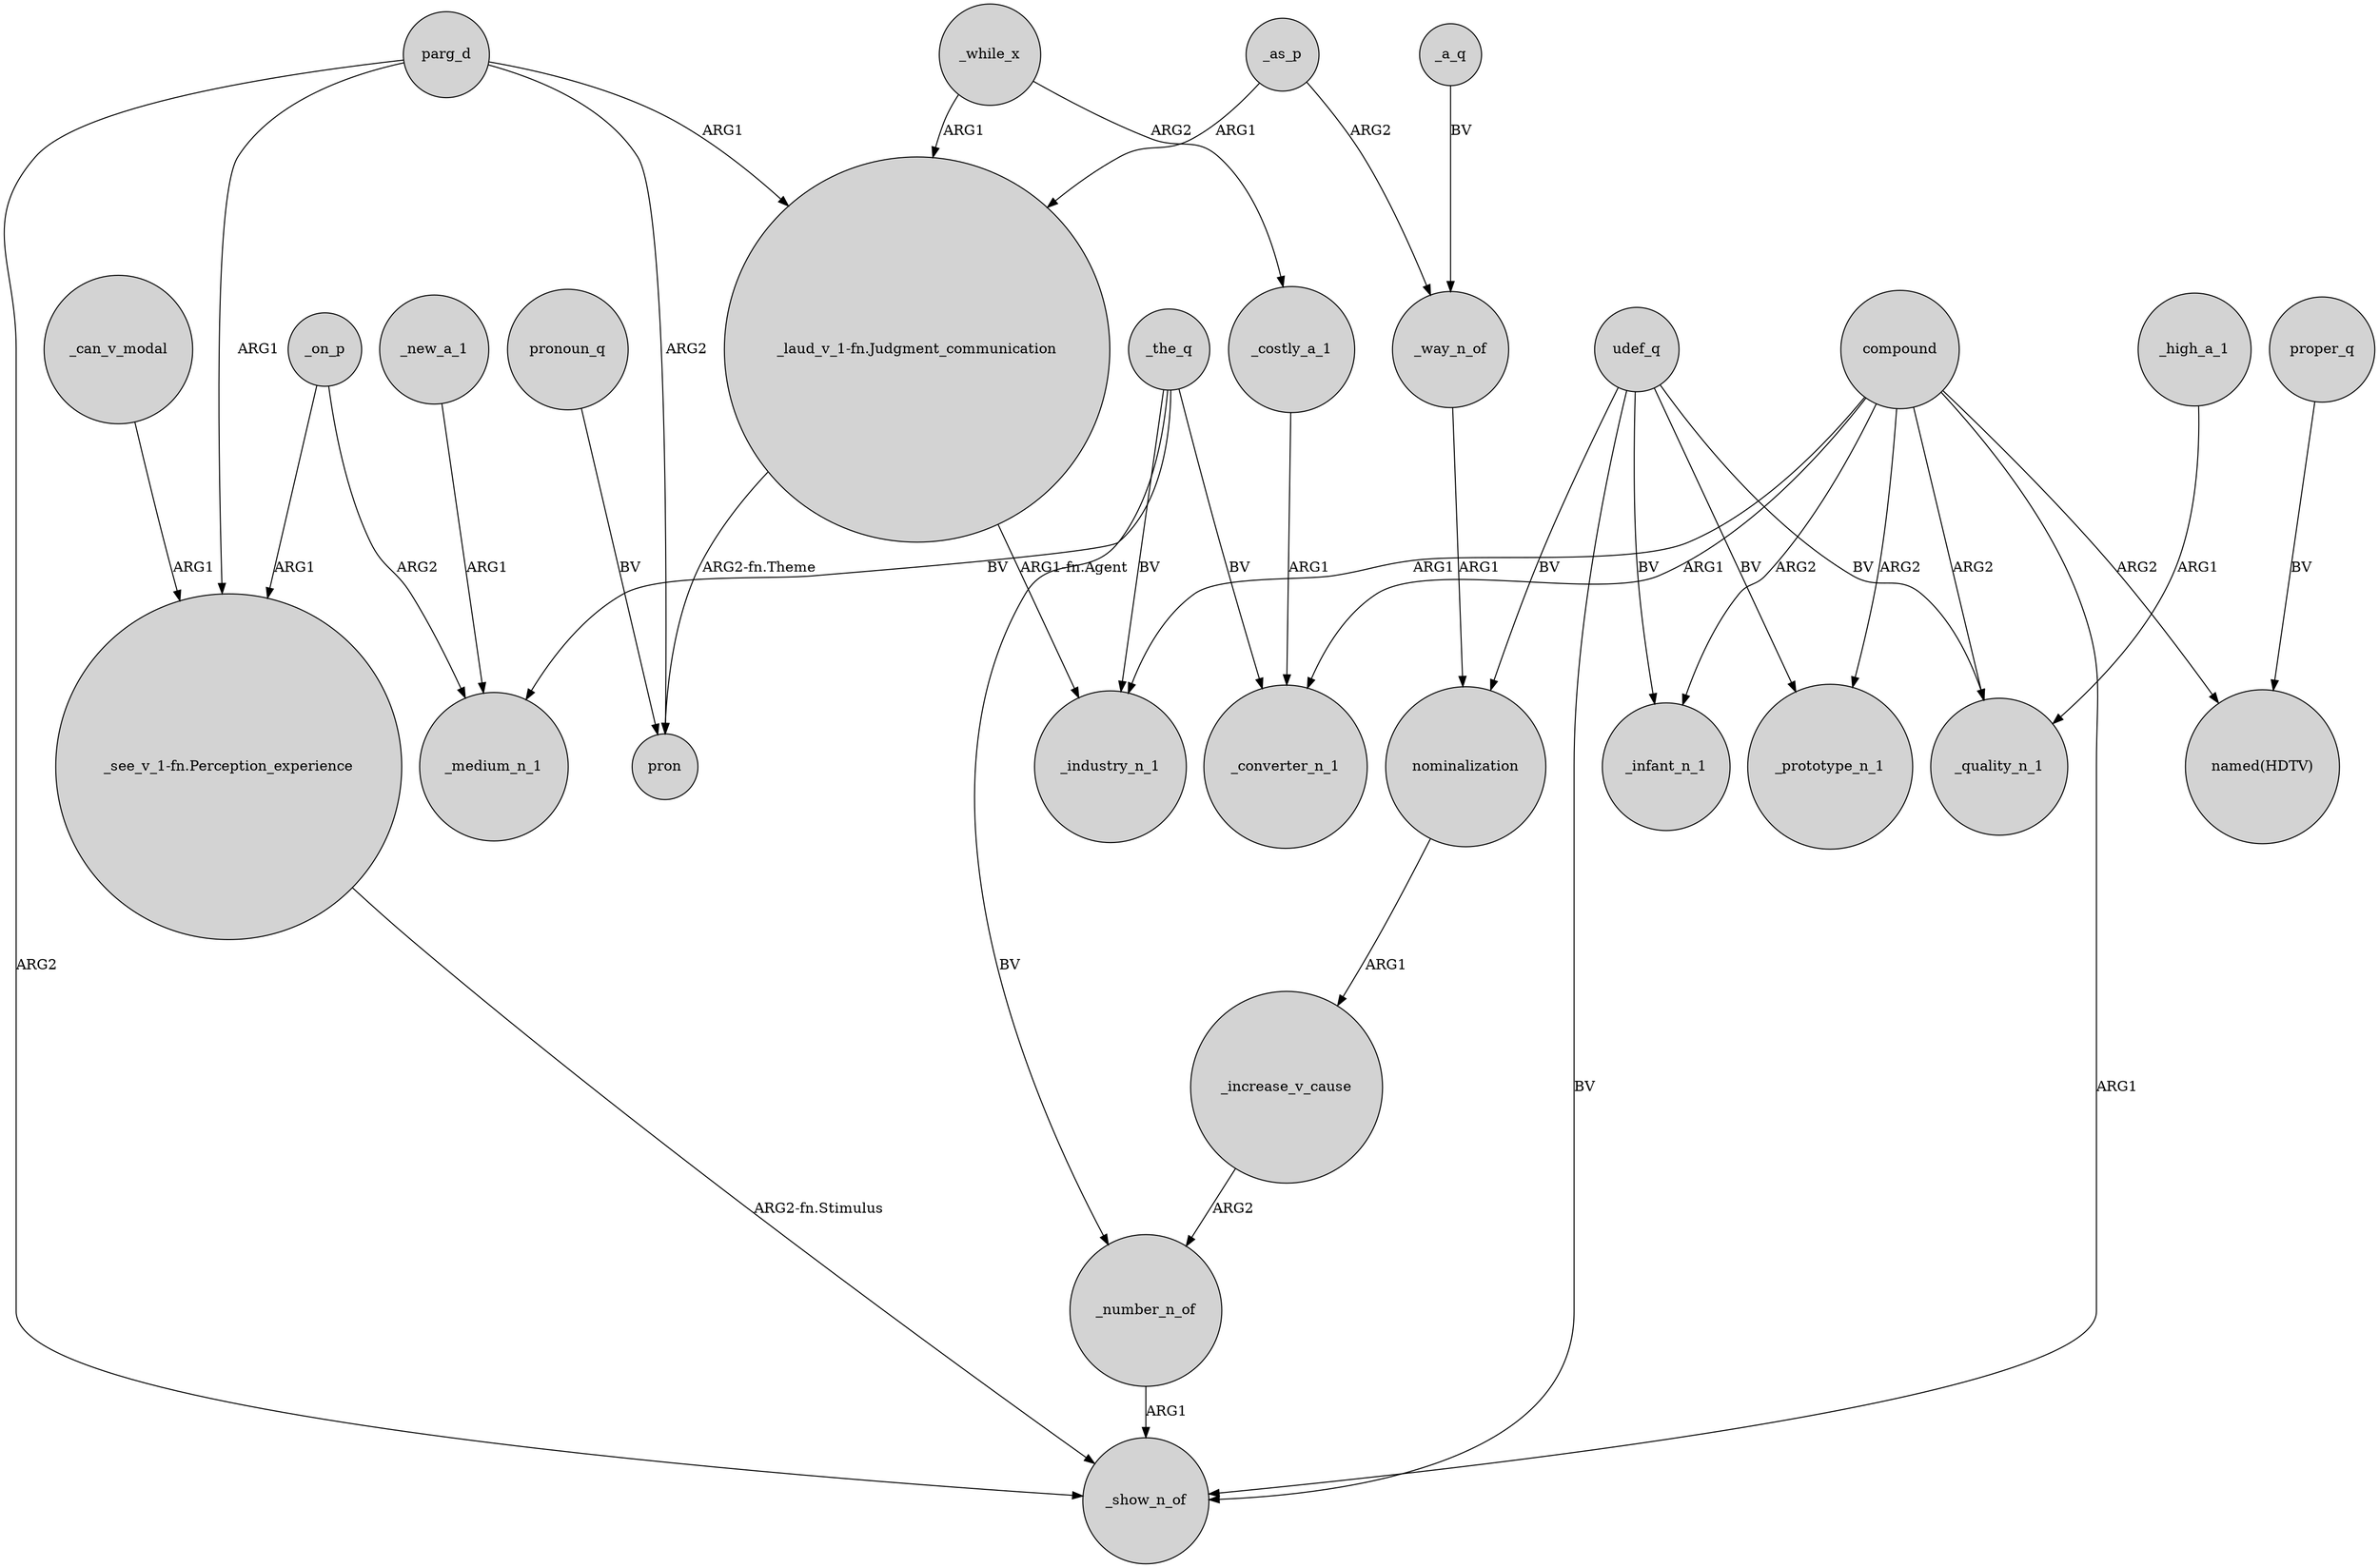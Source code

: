digraph {
	node [shape=circle style=filled]
	_while_x -> "_laud_v_1-fn.Judgment_communication" [label=ARG1]
	"_laud_v_1-fn.Judgment_communication" -> _industry_n_1 [label="ARG1-fn.Agent"]
	"_see_v_1-fn.Perception_experience" -> _show_n_of [label="ARG2-fn.Stimulus"]
	udef_q -> _quality_n_1 [label=BV]
	_number_n_of -> _show_n_of [label=ARG1]
	"_laud_v_1-fn.Judgment_communication" -> pron [label="ARG2-fn.Theme"]
	_as_p -> "_laud_v_1-fn.Judgment_communication" [label=ARG1]
	udef_q -> _show_n_of [label=BV]
	parg_d -> "_laud_v_1-fn.Judgment_communication" [label=ARG1]
	_increase_v_cause -> _number_n_of [label=ARG2]
	compound -> _quality_n_1 [label=ARG2]
	compound -> _industry_n_1 [label=ARG1]
	_the_q -> _number_n_of [label=BV]
	_the_q -> _industry_n_1 [label=BV]
	parg_d -> pron [label=ARG2]
	compound -> _converter_n_1 [label=ARG1]
	compound -> _infant_n_1 [label=ARG2]
	pronoun_q -> pron [label=BV]
	compound -> _show_n_of [label=ARG1]
	_the_q -> _medium_n_1 [label=BV]
	proper_q -> "named(HDTV)" [label=BV]
	_new_a_1 -> _medium_n_1 [label=ARG1]
	_while_x -> _costly_a_1 [label=ARG2]
	_on_p -> _medium_n_1 [label=ARG2]
	parg_d -> _show_n_of [label=ARG2]
	parg_d -> "_see_v_1-fn.Perception_experience" [label=ARG1]
	udef_q -> nominalization [label=BV]
	udef_q -> _infant_n_1 [label=BV]
	compound -> "named(HDTV)" [label=ARG2]
	_high_a_1 -> _quality_n_1 [label=ARG1]
	_can_v_modal -> "_see_v_1-fn.Perception_experience" [label=ARG1]
	_the_q -> _converter_n_1 [label=BV]
	_a_q -> _way_n_of [label=BV]
	_costly_a_1 -> _converter_n_1 [label=ARG1]
	nominalization -> _increase_v_cause [label=ARG1]
	_on_p -> "_see_v_1-fn.Perception_experience" [label=ARG1]
	udef_q -> _prototype_n_1 [label=BV]
	_as_p -> _way_n_of [label=ARG2]
	_way_n_of -> nominalization [label=ARG1]
	compound -> _prototype_n_1 [label=ARG2]
}
